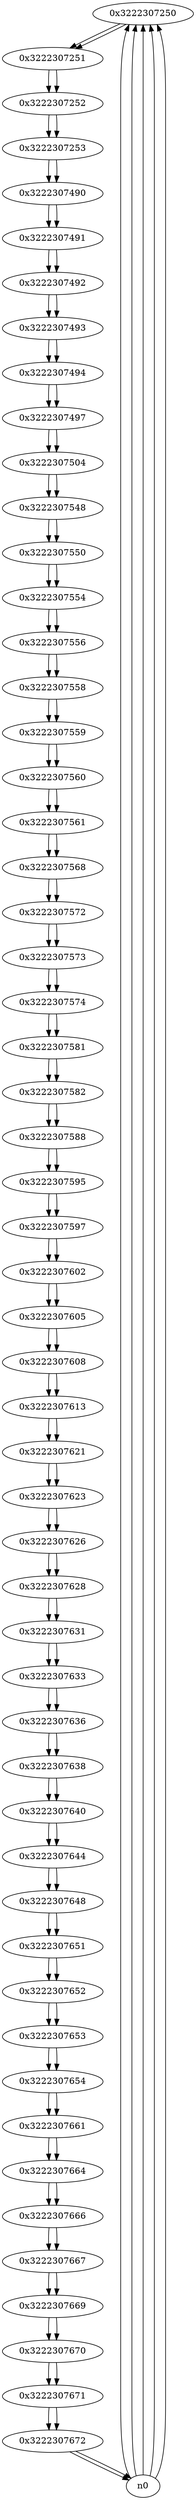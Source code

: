 digraph G{
/* nodes */
  n1 [label="0x3222307250"]
  n2 [label="0x3222307251"]
  n3 [label="0x3222307252"]
  n4 [label="0x3222307253"]
  n5 [label="0x3222307490"]
  n6 [label="0x3222307491"]
  n7 [label="0x3222307492"]
  n8 [label="0x3222307493"]
  n9 [label="0x3222307494"]
  n10 [label="0x3222307497"]
  n11 [label="0x3222307504"]
  n12 [label="0x3222307548"]
  n13 [label="0x3222307550"]
  n14 [label="0x3222307554"]
  n15 [label="0x3222307556"]
  n16 [label="0x3222307558"]
  n17 [label="0x3222307559"]
  n18 [label="0x3222307560"]
  n19 [label="0x3222307561"]
  n20 [label="0x3222307568"]
  n21 [label="0x3222307572"]
  n22 [label="0x3222307573"]
  n23 [label="0x3222307574"]
  n24 [label="0x3222307581"]
  n25 [label="0x3222307582"]
  n26 [label="0x3222307588"]
  n27 [label="0x3222307595"]
  n28 [label="0x3222307597"]
  n29 [label="0x3222307602"]
  n30 [label="0x3222307605"]
  n31 [label="0x3222307608"]
  n32 [label="0x3222307613"]
  n33 [label="0x3222307621"]
  n34 [label="0x3222307623"]
  n35 [label="0x3222307626"]
  n36 [label="0x3222307628"]
  n37 [label="0x3222307631"]
  n38 [label="0x3222307633"]
  n39 [label="0x3222307636"]
  n40 [label="0x3222307638"]
  n41 [label="0x3222307640"]
  n42 [label="0x3222307644"]
  n43 [label="0x3222307648"]
  n44 [label="0x3222307651"]
  n45 [label="0x3222307652"]
  n46 [label="0x3222307653"]
  n47 [label="0x3222307654"]
  n48 [label="0x3222307661"]
  n49 [label="0x3222307664"]
  n50 [label="0x3222307666"]
  n51 [label="0x3222307667"]
  n52 [label="0x3222307669"]
  n53 [label="0x3222307670"]
  n54 [label="0x3222307671"]
  n55 [label="0x3222307672"]
/* edges */
n1 -> n2;
n0 -> n1;
n0 -> n1;
n0 -> n1;
n0 -> n1;
n0 -> n1;
n2 -> n3;
n1 -> n2;
n3 -> n4;
n2 -> n3;
n4 -> n5;
n3 -> n4;
n5 -> n6;
n4 -> n5;
n6 -> n7;
n5 -> n6;
n7 -> n8;
n6 -> n7;
n8 -> n9;
n7 -> n8;
n9 -> n10;
n8 -> n9;
n10 -> n11;
n9 -> n10;
n11 -> n12;
n10 -> n11;
n12 -> n13;
n11 -> n12;
n13 -> n14;
n12 -> n13;
n14 -> n15;
n13 -> n14;
n15 -> n16;
n14 -> n15;
n16 -> n17;
n15 -> n16;
n17 -> n18;
n16 -> n17;
n18 -> n19;
n17 -> n18;
n19 -> n20;
n18 -> n19;
n20 -> n21;
n19 -> n20;
n21 -> n22;
n20 -> n21;
n22 -> n23;
n21 -> n22;
n23 -> n24;
n22 -> n23;
n24 -> n25;
n23 -> n24;
n25 -> n26;
n24 -> n25;
n26 -> n27;
n25 -> n26;
n27 -> n28;
n26 -> n27;
n28 -> n29;
n27 -> n28;
n29 -> n30;
n28 -> n29;
n30 -> n31;
n29 -> n30;
n31 -> n32;
n30 -> n31;
n32 -> n33;
n31 -> n32;
n33 -> n34;
n32 -> n33;
n34 -> n35;
n33 -> n34;
n35 -> n36;
n34 -> n35;
n36 -> n37;
n35 -> n36;
n37 -> n38;
n36 -> n37;
n38 -> n39;
n37 -> n38;
n39 -> n40;
n38 -> n39;
n40 -> n41;
n39 -> n40;
n41 -> n42;
n40 -> n41;
n42 -> n43;
n41 -> n42;
n43 -> n44;
n42 -> n43;
n44 -> n45;
n43 -> n44;
n45 -> n46;
n44 -> n45;
n46 -> n47;
n45 -> n46;
n47 -> n48;
n46 -> n47;
n48 -> n49;
n47 -> n48;
n49 -> n50;
n48 -> n49;
n50 -> n51;
n49 -> n50;
n51 -> n52;
n50 -> n51;
n52 -> n53;
n51 -> n52;
n53 -> n54;
n52 -> n53;
n54 -> n55;
n53 -> n54;
n55 -> n0;
n55 -> n0;
n54 -> n55;
}
